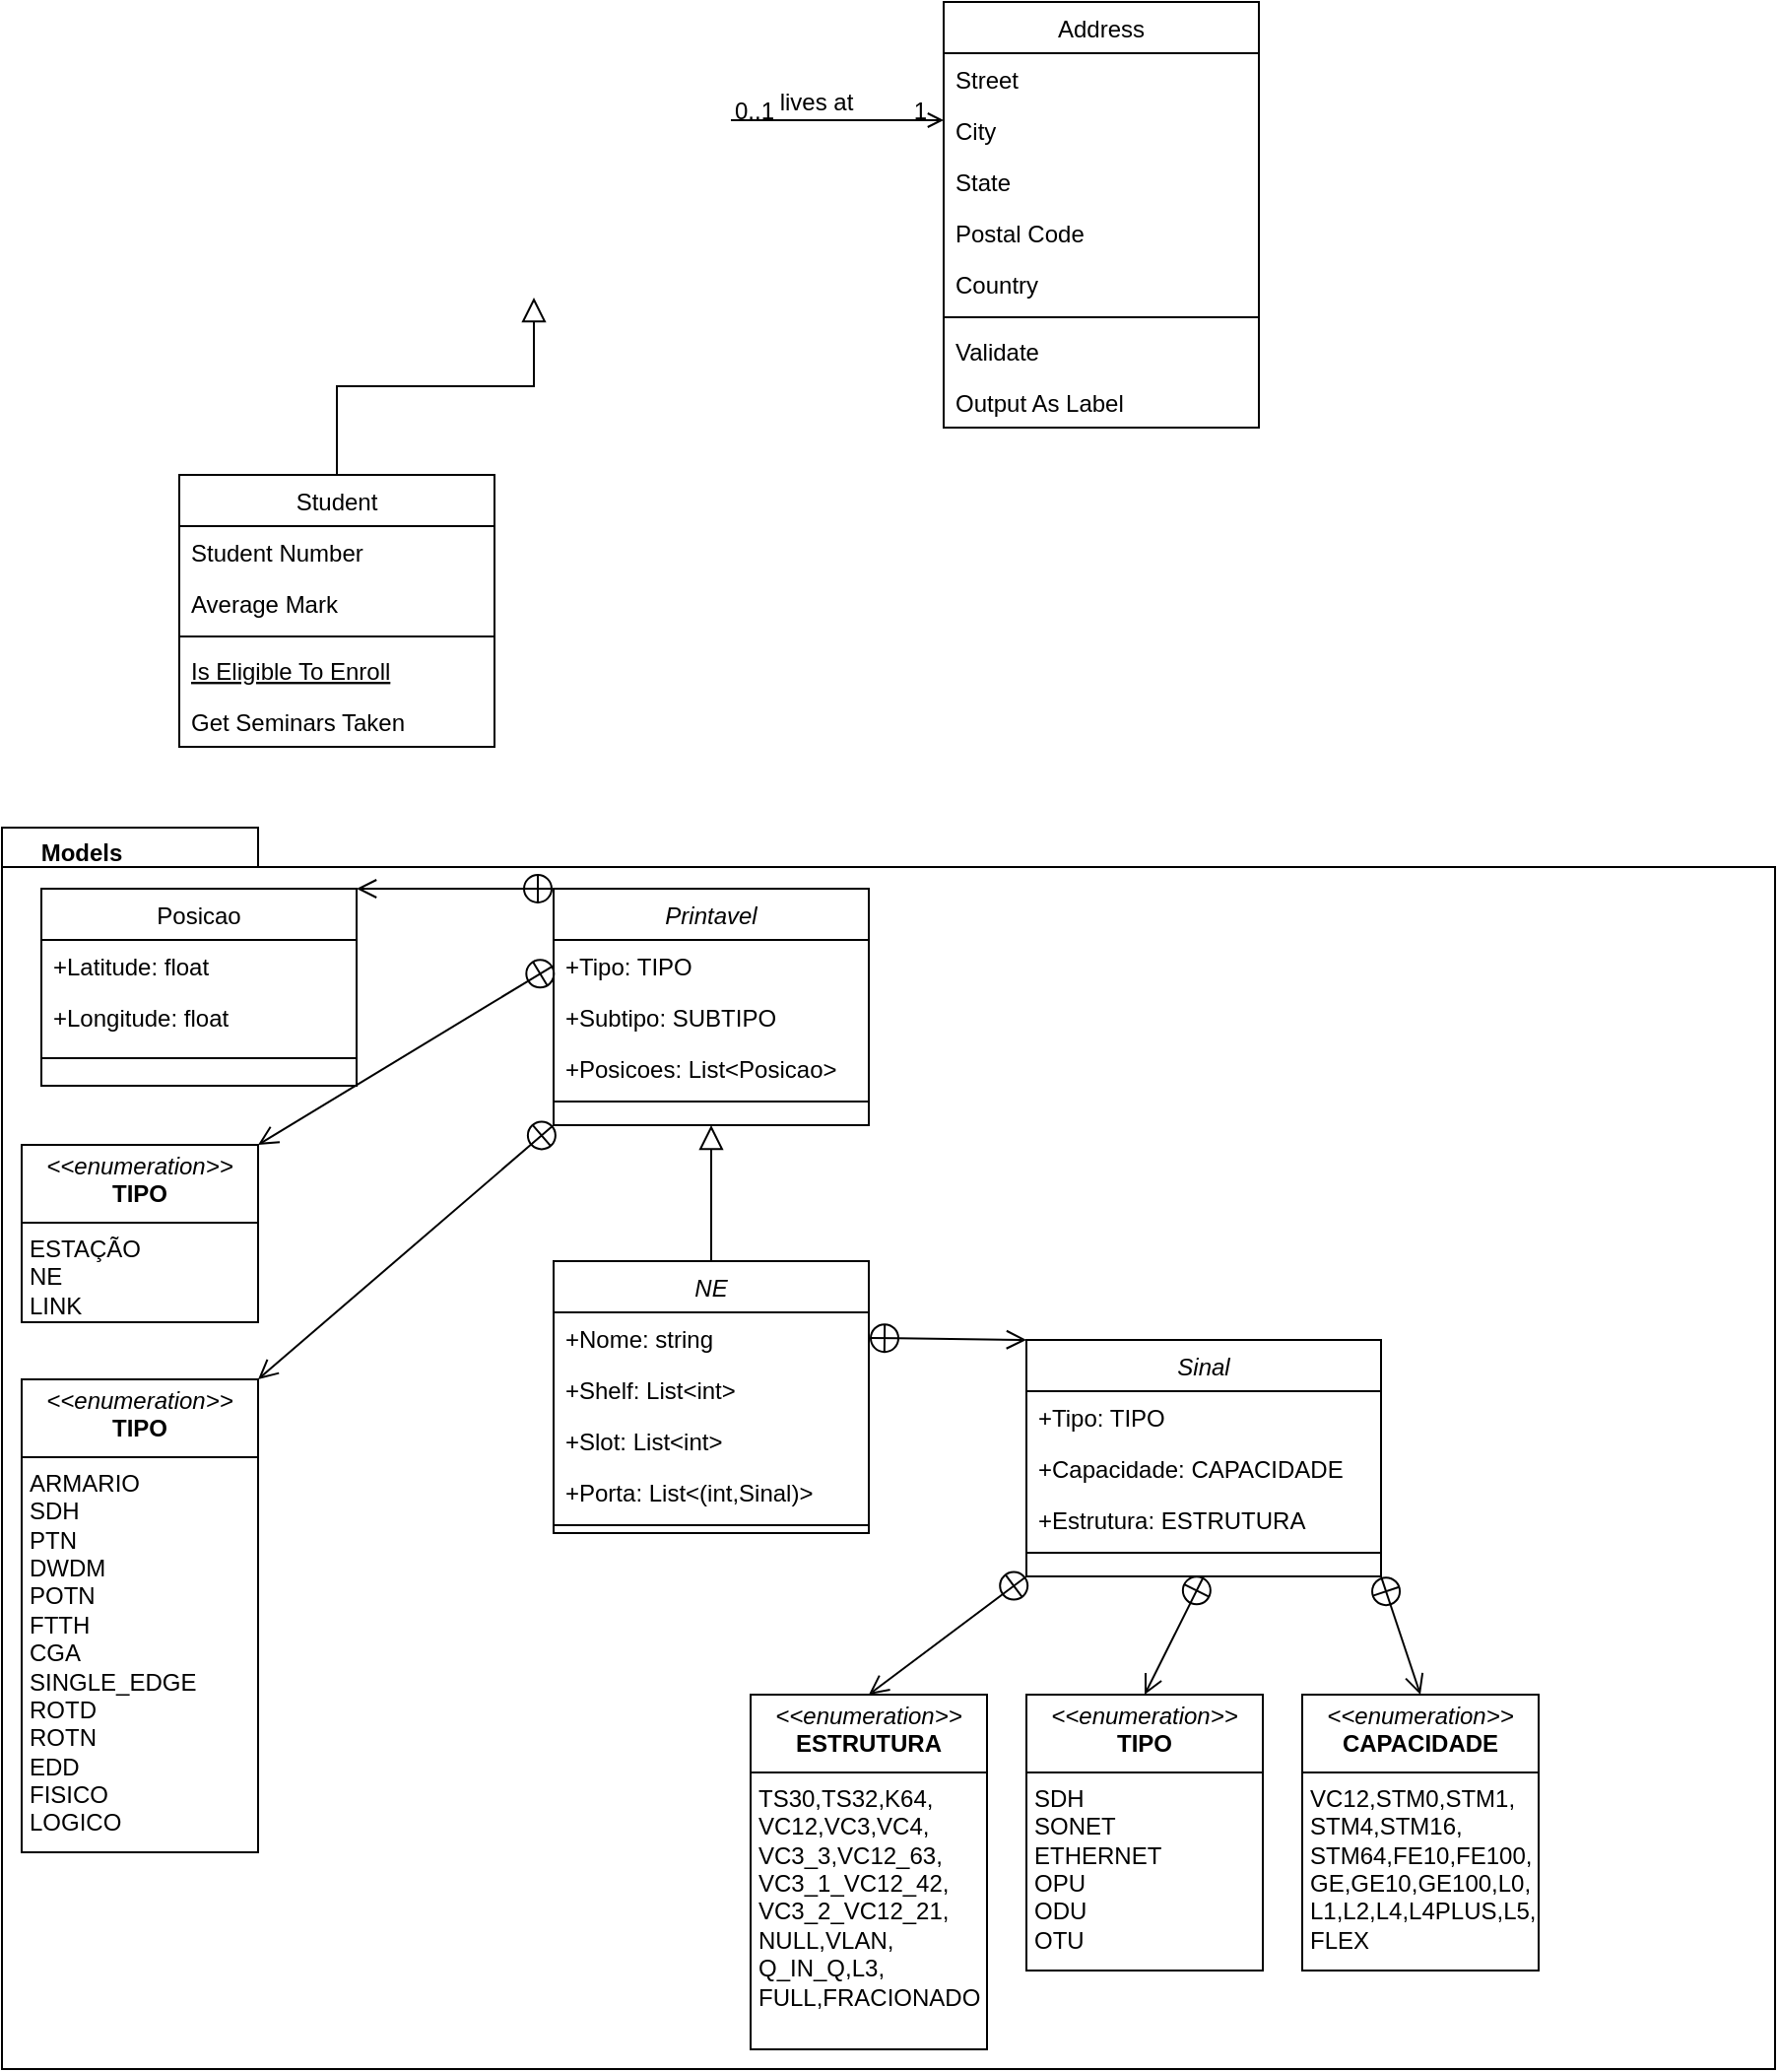 <mxfile version="24.7.8">
  <diagram id="C5RBs43oDa-KdzZeNtuy" name="Page-1">
    <mxGraphModel dx="880" dy="532" grid="1" gridSize="10" guides="1" tooltips="1" connect="1" arrows="1" fold="1" page="1" pageScale="1" pageWidth="827" pageHeight="1169" math="0" shadow="0">
      <root>
        <mxCell id="WIyWlLk6GJQsqaUBKTNV-0" />
        <mxCell id="WIyWlLk6GJQsqaUBKTNV-1" parent="WIyWlLk6GJQsqaUBKTNV-0" />
        <mxCell id="ETU6iYE1aBG3idVShDL6-16" value="" style="group" vertex="1" connectable="0" parent="WIyWlLk6GJQsqaUBKTNV-1">
          <mxGeometry x="30" y="539" width="900" height="630" as="geometry" />
        </mxCell>
        <mxCell id="ETU6iYE1aBG3idVShDL6-9" value="" style="shape=folder;fontStyle=1;spacingTop=10;tabWidth=130;tabHeight=20;tabPosition=left;html=1;whiteSpace=wrap;fontSize=12;" vertex="1" parent="ETU6iYE1aBG3idVShDL6-16">
          <mxGeometry width="900" height="630" as="geometry" />
        </mxCell>
        <mxCell id="ETU6iYE1aBG3idVShDL6-15" value="Models" style="text;align=center;fontStyle=1;verticalAlign=middle;spacingLeft=3;spacingRight=3;strokeColor=none;rotatable=0;points=[[0,0.5],[1,0.5]];portConstraint=eastwest;html=1;" vertex="1" parent="ETU6iYE1aBG3idVShDL6-16">
          <mxGeometry width="80" height="26" as="geometry" />
        </mxCell>
        <mxCell id="ETU6iYE1aBG3idVShDL6-17" value="NE" style="swimlane;fontStyle=2;align=center;verticalAlign=top;childLayout=stackLayout;horizontal=1;startSize=26;horizontalStack=0;resizeParent=1;resizeLast=0;collapsible=1;marginBottom=0;rounded=0;shadow=0;strokeWidth=1;" vertex="1" parent="ETU6iYE1aBG3idVShDL6-16">
          <mxGeometry x="280" y="220" width="160" height="138" as="geometry">
            <mxRectangle x="230" y="140" width="160" height="26" as="alternateBounds" />
          </mxGeometry>
        </mxCell>
        <mxCell id="ETU6iYE1aBG3idVShDL6-18" value="+Nome: string" style="text;align=left;verticalAlign=top;spacingLeft=4;spacingRight=4;overflow=hidden;rotatable=0;points=[[0,0.5],[1,0.5]];portConstraint=eastwest;" vertex="1" parent="ETU6iYE1aBG3idVShDL6-17">
          <mxGeometry y="26" width="160" height="26" as="geometry" />
        </mxCell>
        <mxCell id="ETU6iYE1aBG3idVShDL6-19" value="+Shelf: List&lt;int&gt;" style="text;align=left;verticalAlign=top;spacingLeft=4;spacingRight=4;overflow=hidden;rotatable=0;points=[[0,0.5],[1,0.5]];portConstraint=eastwest;rounded=0;shadow=0;html=0;" vertex="1" parent="ETU6iYE1aBG3idVShDL6-17">
          <mxGeometry y="52" width="160" height="26" as="geometry" />
        </mxCell>
        <mxCell id="ETU6iYE1aBG3idVShDL6-20" value="+Slot: List&lt;int&gt;" style="text;align=left;verticalAlign=top;spacingLeft=4;spacingRight=4;overflow=hidden;rotatable=0;points=[[0,0.5],[1,0.5]];portConstraint=eastwest;rounded=0;shadow=0;html=0;" vertex="1" parent="ETU6iYE1aBG3idVShDL6-17">
          <mxGeometry y="78" width="160" height="26" as="geometry" />
        </mxCell>
        <mxCell id="ETU6iYE1aBG3idVShDL6-22" value="+Porta: List&lt;(int,Sinal)&gt;" style="text;align=left;verticalAlign=top;spacingLeft=4;spacingRight=4;overflow=hidden;rotatable=0;points=[[0,0.5],[1,0.5]];portConstraint=eastwest;rounded=0;shadow=0;html=0;" vertex="1" parent="ETU6iYE1aBG3idVShDL6-17">
          <mxGeometry y="104" width="160" height="26" as="geometry" />
        </mxCell>
        <mxCell id="ETU6iYE1aBG3idVShDL6-21" value="" style="line;html=1;strokeWidth=1;align=left;verticalAlign=middle;spacingTop=-1;spacingLeft=3;spacingRight=3;rotatable=0;labelPosition=right;points=[];portConstraint=eastwest;" vertex="1" parent="ETU6iYE1aBG3idVShDL6-17">
          <mxGeometry y="130" width="160" height="8" as="geometry" />
        </mxCell>
        <mxCell id="ETU6iYE1aBG3idVShDL6-23" value="" style="endArrow=open;startArrow=circlePlus;endFill=0;startFill=0;endSize=8;html=1;rounded=0;exitX=1;exitY=0.5;exitDx=0;exitDy=0;entryX=0;entryY=0;entryDx=0;entryDy=0;" edge="1" parent="ETU6iYE1aBG3idVShDL6-16" source="ETU6iYE1aBG3idVShDL6-18" target="ETU6iYE1aBG3idVShDL6-24">
          <mxGeometry width="160" relative="1" as="geometry">
            <mxPoint x="370" y="210" as="sourcePoint" />
            <mxPoint x="610" y="290" as="targetPoint" />
          </mxGeometry>
        </mxCell>
        <mxCell id="ETU6iYE1aBG3idVShDL6-24" value="Sinal" style="swimlane;fontStyle=2;align=center;verticalAlign=top;childLayout=stackLayout;horizontal=1;startSize=26;horizontalStack=0;resizeParent=1;resizeLast=0;collapsible=1;marginBottom=0;rounded=0;shadow=0;strokeWidth=1;" vertex="1" parent="ETU6iYE1aBG3idVShDL6-16">
          <mxGeometry x="520" y="260" width="180" height="120" as="geometry">
            <mxRectangle x="230" y="140" width="160" height="26" as="alternateBounds" />
          </mxGeometry>
        </mxCell>
        <mxCell id="ETU6iYE1aBG3idVShDL6-25" value="+Tipo: TIPO" style="text;align=left;verticalAlign=top;spacingLeft=4;spacingRight=4;overflow=hidden;rotatable=0;points=[[0,0.5],[1,0.5]];portConstraint=eastwest;" vertex="1" parent="ETU6iYE1aBG3idVShDL6-24">
          <mxGeometry y="26" width="180" height="26" as="geometry" />
        </mxCell>
        <mxCell id="ETU6iYE1aBG3idVShDL6-26" value="+Capacidade: CAPACIDADE" style="text;align=left;verticalAlign=top;spacingLeft=4;spacingRight=4;overflow=hidden;rotatable=0;points=[[0,0.5],[1,0.5]];portConstraint=eastwest;rounded=0;shadow=0;html=0;" vertex="1" parent="ETU6iYE1aBG3idVShDL6-24">
          <mxGeometry y="52" width="180" height="26" as="geometry" />
        </mxCell>
        <mxCell id="ETU6iYE1aBG3idVShDL6-27" value="+Estrutura: ESTRUTURA" style="text;align=left;verticalAlign=top;spacingLeft=4;spacingRight=4;overflow=hidden;rotatable=0;points=[[0,0.5],[1,0.5]];portConstraint=eastwest;rounded=0;shadow=0;html=0;" vertex="1" parent="ETU6iYE1aBG3idVShDL6-24">
          <mxGeometry y="78" width="180" height="26" as="geometry" />
        </mxCell>
        <mxCell id="ETU6iYE1aBG3idVShDL6-29" value="" style="line;html=1;strokeWidth=1;align=left;verticalAlign=middle;spacingTop=-1;spacingLeft=3;spacingRight=3;rotatable=0;labelPosition=right;points=[];portConstraint=eastwest;" vertex="1" parent="ETU6iYE1aBG3idVShDL6-24">
          <mxGeometry y="104" width="180" height="8" as="geometry" />
        </mxCell>
        <mxCell id="ETU6iYE1aBG3idVShDL6-32" value="&lt;p style=&quot;margin:0px;margin-top:4px;text-align:center;&quot;&gt;&lt;i&gt;&amp;lt;&amp;lt;enumeration&amp;gt;&amp;gt;&lt;/i&gt;&lt;br&gt;&lt;b&gt;TIPO&lt;/b&gt;&lt;/p&gt;&lt;hr size=&quot;1&quot; style=&quot;border-style:solid;&quot;&gt;&lt;p style=&quot;margin:0px;margin-left:4px;&quot;&gt;SDH&lt;/p&gt;&lt;p style=&quot;margin:0px;margin-left:4px;&quot;&gt;SONET&lt;/p&gt;&lt;p style=&quot;margin:0px;margin-left:4px;&quot;&gt;ETHERNET&lt;/p&gt;&lt;p style=&quot;margin:0px;margin-left:4px;&quot;&gt;OPU&lt;/p&gt;&lt;p style=&quot;margin:0px;margin-left:4px;&quot;&gt;ODU&lt;/p&gt;&lt;p style=&quot;margin:0px;margin-left:4px;&quot;&gt;OTU&lt;/p&gt;" style="verticalAlign=top;align=left;overflow=fill;html=1;whiteSpace=wrap;" vertex="1" parent="ETU6iYE1aBG3idVShDL6-16">
          <mxGeometry x="520" y="440" width="120" height="140" as="geometry" />
        </mxCell>
        <mxCell id="ETU6iYE1aBG3idVShDL6-33" value="" style="endArrow=open;startArrow=circlePlus;endFill=0;startFill=0;endSize=8;html=1;rounded=0;exitX=0.5;exitY=1;exitDx=0;exitDy=0;entryX=0.5;entryY=0;entryDx=0;entryDy=0;" edge="1" parent="ETU6iYE1aBG3idVShDL6-16" source="ETU6iYE1aBG3idVShDL6-24" target="ETU6iYE1aBG3idVShDL6-32">
          <mxGeometry width="160" relative="1" as="geometry">
            <mxPoint x="450" y="269" as="sourcePoint" />
            <mxPoint x="530" y="270" as="targetPoint" />
          </mxGeometry>
        </mxCell>
        <mxCell id="ETU6iYE1aBG3idVShDL6-34" value="&lt;p style=&quot;margin:0px;margin-top:4px;text-align:center;&quot;&gt;&lt;i&gt;&amp;lt;&amp;lt;enumeration&amp;gt;&amp;gt;&lt;/i&gt;&lt;br&gt;&lt;b&gt;CAPACIDADE&lt;/b&gt;&lt;/p&gt;&lt;hr size=&quot;1&quot; style=&quot;border-style:solid;&quot;&gt;&lt;p style=&quot;margin:0px;margin-left:4px;&quot;&gt;VC12,STM0,STM1,&lt;/p&gt;&lt;p style=&quot;margin:0px;margin-left:4px;&quot;&gt;STM4,STM16,&lt;/p&gt;&lt;p style=&quot;margin:0px;margin-left:4px;&quot;&gt;STM64,FE10,FE100,&lt;/p&gt;&lt;p style=&quot;margin:0px;margin-left:4px;&quot;&gt;GE,GE10,GE100,L0,&lt;/p&gt;&lt;p style=&quot;margin:0px;margin-left:4px;&quot;&gt;L1,L2,L4,L4PLUS,L5,&lt;/p&gt;&lt;p style=&quot;margin:0px;margin-left:4px;&quot;&gt;FLEX&lt;br&gt;&lt;/p&gt;" style="verticalAlign=top;align=left;overflow=fill;html=1;whiteSpace=wrap;" vertex="1" parent="ETU6iYE1aBG3idVShDL6-16">
          <mxGeometry x="660" y="440" width="120" height="140" as="geometry" />
        </mxCell>
        <mxCell id="ETU6iYE1aBG3idVShDL6-55" value="&lt;p style=&quot;margin:0px;margin-top:4px;text-align:center;&quot;&gt;&lt;i&gt;&amp;lt;&amp;lt;enumeration&amp;gt;&amp;gt;&lt;/i&gt;&lt;br&gt;&lt;b&gt;ESTRUTURA&lt;/b&gt;&lt;/p&gt;&lt;hr size=&quot;1&quot; style=&quot;border-style:solid;&quot;&gt;&lt;p style=&quot;margin:0px;margin-left:4px;&quot;&gt;TS30,TS32,K64,&lt;/p&gt;&lt;p style=&quot;margin:0px;margin-left:4px;&quot;&gt;VC12,VC3,VC4,&lt;/p&gt;&lt;p style=&quot;margin:0px;margin-left:4px;&quot;&gt;VC3_3,VC12_63,&lt;/p&gt;&lt;p style=&quot;margin:0px;margin-left:4px;&quot;&gt;VC3_1_VC12_42,&lt;/p&gt;&lt;p style=&quot;margin:0px;margin-left:4px;&quot;&gt;VC3_2_VC12_21,&lt;/p&gt;&lt;p style=&quot;margin:0px;margin-left:4px;&quot;&gt;NULL,VLAN,&lt;/p&gt;&lt;p style=&quot;margin:0px;margin-left:4px;&quot;&gt;Q_IN_Q,L3,&lt;/p&gt;&lt;p style=&quot;margin:0px;margin-left:4px;&quot;&gt;FULL,FRACIONADO&lt;/p&gt;" style="verticalAlign=top;align=left;overflow=fill;html=1;whiteSpace=wrap;" vertex="1" parent="ETU6iYE1aBG3idVShDL6-16">
          <mxGeometry x="380" y="440" width="120" height="180" as="geometry" />
        </mxCell>
        <mxCell id="ETU6iYE1aBG3idVShDL6-56" value="" style="endArrow=open;startArrow=circlePlus;endFill=0;startFill=0;endSize=8;html=1;rounded=0;exitX=0;exitY=1;exitDx=0;exitDy=0;entryX=0.5;entryY=0;entryDx=0;entryDy=0;" edge="1" parent="ETU6iYE1aBG3idVShDL6-16" source="ETU6iYE1aBG3idVShDL6-24" target="ETU6iYE1aBG3idVShDL6-55">
          <mxGeometry width="160" relative="1" as="geometry">
            <mxPoint x="620" y="390" as="sourcePoint" />
            <mxPoint x="590" y="450" as="targetPoint" />
          </mxGeometry>
        </mxCell>
        <mxCell id="ETU6iYE1aBG3idVShDL6-35" value="" style="endArrow=open;startArrow=circlePlus;endFill=0;startFill=0;endSize=8;html=1;rounded=0;entryX=0.5;entryY=0;entryDx=0;entryDy=0;exitX=1;exitY=1;exitDx=0;exitDy=0;" edge="1" parent="ETU6iYE1aBG3idVShDL6-16" source="ETU6iYE1aBG3idVShDL6-24" target="ETU6iYE1aBG3idVShDL6-34">
          <mxGeometry width="160" relative="1" as="geometry">
            <mxPoint x="610" y="380" as="sourcePoint" />
            <mxPoint x="590" y="450" as="targetPoint" />
          </mxGeometry>
        </mxCell>
        <mxCell id="ETU6iYE1aBG3idVShDL6-84" value="&lt;p style=&quot;margin:0px;margin-top:4px;text-align:center;&quot;&gt;&lt;i&gt;&amp;lt;&amp;lt;enumeration&amp;gt;&amp;gt;&lt;/i&gt;&lt;br&gt;&lt;b&gt;TIPO&lt;/b&gt;&lt;/p&gt;&lt;hr size=&quot;1&quot; style=&quot;border-style:solid;&quot;&gt;&lt;p style=&quot;margin:0px;margin-left:4px;&quot;&gt;ESTAÇÃO&lt;/p&gt;&lt;p style=&quot;margin:0px;margin-left:4px;&quot;&gt;&lt;span style=&quot;background-color: initial;&quot;&gt;NE&lt;/span&gt;&lt;/p&gt;&lt;p style=&quot;margin:0px;margin-left:4px;&quot;&gt;&lt;span style=&quot;background-color: initial;&quot;&gt;LINK&lt;/span&gt;&lt;/p&gt;" style="verticalAlign=top;align=left;overflow=fill;html=1;whiteSpace=wrap;" vertex="1" parent="ETU6iYE1aBG3idVShDL6-16">
          <mxGeometry x="10" y="161" width="120" height="90" as="geometry" />
        </mxCell>
        <mxCell id="ETU6iYE1aBG3idVShDL6-86" value="&lt;p style=&quot;margin:0px;margin-top:4px;text-align:center;&quot;&gt;&lt;i&gt;&amp;lt;&amp;lt;enumeration&amp;gt;&amp;gt;&lt;/i&gt;&lt;br&gt;&lt;b&gt;TIPO&lt;/b&gt;&lt;/p&gt;&lt;hr size=&quot;1&quot; style=&quot;border-style:solid;&quot;&gt;&lt;p style=&quot;margin:0px;margin-left:4px;&quot;&gt;ARMARIO&lt;/p&gt;&lt;p style=&quot;margin:0px;margin-left:4px;&quot;&gt;SDH&lt;/p&gt;&lt;p style=&quot;margin:0px;margin-left:4px;&quot;&gt;PTN&lt;/p&gt;&lt;p style=&quot;margin:0px;margin-left:4px;&quot;&gt;DWDM&lt;/p&gt;&lt;p style=&quot;margin:0px;margin-left:4px;&quot;&gt;POTN&lt;/p&gt;&lt;p style=&quot;margin:0px;margin-left:4px;&quot;&gt;FTTH&lt;/p&gt;&lt;p style=&quot;margin:0px;margin-left:4px;&quot;&gt;CGA&lt;/p&gt;&lt;p style=&quot;margin:0px;margin-left:4px;&quot;&gt;SINGLE_EDGE&lt;/p&gt;&lt;p style=&quot;margin:0px;margin-left:4px;&quot;&gt;ROTD&lt;/p&gt;&lt;p style=&quot;margin:0px;margin-left:4px;&quot;&gt;ROTN&lt;/p&gt;&lt;p style=&quot;margin:0px;margin-left:4px;&quot;&gt;EDD&lt;/p&gt;&lt;p style=&quot;margin:0px;margin-left:4px;&quot;&gt;FISICO&lt;/p&gt;&lt;p style=&quot;margin:0px;margin-left:4px;&quot;&gt;LOGICO&lt;/p&gt;" style="verticalAlign=top;align=left;overflow=fill;html=1;whiteSpace=wrap;" vertex="1" parent="ETU6iYE1aBG3idVShDL6-16">
          <mxGeometry x="10" y="280" width="120" height="240" as="geometry" />
        </mxCell>
        <mxCell id="ETU6iYE1aBG3idVShDL6-0" value="Posicao" style="swimlane;fontStyle=0;align=center;verticalAlign=top;childLayout=stackLayout;horizontal=1;startSize=26;horizontalStack=0;resizeParent=1;resizeLast=0;collapsible=1;marginBottom=0;rounded=0;shadow=0;strokeWidth=1;" vertex="1" parent="ETU6iYE1aBG3idVShDL6-16">
          <mxGeometry x="20" y="31" width="160" height="100" as="geometry">
            <mxRectangle x="340" y="380" width="170" height="26" as="alternateBounds" />
          </mxGeometry>
        </mxCell>
        <mxCell id="ETU6iYE1aBG3idVShDL6-3" value="+Latitude: float" style="text;align=left;verticalAlign=top;spacingLeft=4;spacingRight=4;overflow=hidden;rotatable=0;points=[[0,0.5],[1,0.5]];portConstraint=eastwest;" vertex="1" parent="ETU6iYE1aBG3idVShDL6-0">
          <mxGeometry y="26" width="160" height="26" as="geometry" />
        </mxCell>
        <mxCell id="ETU6iYE1aBG3idVShDL6-1" value="+Longitude: float" style="text;align=left;verticalAlign=top;spacingLeft=4;spacingRight=4;overflow=hidden;rotatable=0;points=[[0,0.5],[1,0.5]];portConstraint=eastwest;" vertex="1" parent="ETU6iYE1aBG3idVShDL6-0">
          <mxGeometry y="52" width="160" height="26" as="geometry" />
        </mxCell>
        <mxCell id="ETU6iYE1aBG3idVShDL6-2" value="" style="line;html=1;strokeWidth=1;align=left;verticalAlign=middle;spacingTop=-1;spacingLeft=3;spacingRight=3;rotatable=0;labelPosition=right;points=[];portConstraint=eastwest;" vertex="1" parent="ETU6iYE1aBG3idVShDL6-0">
          <mxGeometry y="78" width="160" height="16" as="geometry" />
        </mxCell>
        <mxCell id="zkfFHV4jXpPFQw0GAbJ--0" value="Printavel" style="swimlane;fontStyle=2;align=center;verticalAlign=top;childLayout=stackLayout;horizontal=1;startSize=26;horizontalStack=0;resizeParent=1;resizeLast=0;collapsible=1;marginBottom=0;rounded=0;shadow=0;strokeWidth=1;" parent="WIyWlLk6GJQsqaUBKTNV-1" vertex="1">
          <mxGeometry x="310" y="570" width="160" height="120" as="geometry">
            <mxRectangle x="230" y="140" width="160" height="26" as="alternateBounds" />
          </mxGeometry>
        </mxCell>
        <mxCell id="zkfFHV4jXpPFQw0GAbJ--1" value="+Tipo: TIPO" style="text;align=left;verticalAlign=top;spacingLeft=4;spacingRight=4;overflow=hidden;rotatable=0;points=[[0,0.5],[1,0.5]];portConstraint=eastwest;" parent="zkfFHV4jXpPFQw0GAbJ--0" vertex="1">
          <mxGeometry y="26" width="160" height="26" as="geometry" />
        </mxCell>
        <mxCell id="zkfFHV4jXpPFQw0GAbJ--2" value="+Subtipo: SUBTIPO" style="text;align=left;verticalAlign=top;spacingLeft=4;spacingRight=4;overflow=hidden;rotatable=0;points=[[0,0.5],[1,0.5]];portConstraint=eastwest;rounded=0;shadow=0;html=0;" parent="zkfFHV4jXpPFQw0GAbJ--0" vertex="1">
          <mxGeometry y="52" width="160" height="26" as="geometry" />
        </mxCell>
        <mxCell id="zkfFHV4jXpPFQw0GAbJ--3" value="+Posicoes: List&lt;Posicao&gt;" style="text;align=left;verticalAlign=top;spacingLeft=4;spacingRight=4;overflow=hidden;rotatable=0;points=[[0,0.5],[1,0.5]];portConstraint=eastwest;rounded=0;shadow=0;html=0;" parent="zkfFHV4jXpPFQw0GAbJ--0" vertex="1">
          <mxGeometry y="78" width="160" height="26" as="geometry" />
        </mxCell>
        <mxCell id="zkfFHV4jXpPFQw0GAbJ--4" value="" style="line;html=1;strokeWidth=1;align=left;verticalAlign=middle;spacingTop=-1;spacingLeft=3;spacingRight=3;rotatable=0;labelPosition=right;points=[];portConstraint=eastwest;" parent="zkfFHV4jXpPFQw0GAbJ--0" vertex="1">
          <mxGeometry y="104" width="160" height="8" as="geometry" />
        </mxCell>
        <mxCell id="zkfFHV4jXpPFQw0GAbJ--6" value="Student" style="swimlane;fontStyle=0;align=center;verticalAlign=top;childLayout=stackLayout;horizontal=1;startSize=26;horizontalStack=0;resizeParent=1;resizeLast=0;collapsible=1;marginBottom=0;rounded=0;shadow=0;strokeWidth=1;" parent="WIyWlLk6GJQsqaUBKTNV-1" vertex="1">
          <mxGeometry x="120" y="360" width="160" height="138" as="geometry">
            <mxRectangle x="130" y="380" width="160" height="26" as="alternateBounds" />
          </mxGeometry>
        </mxCell>
        <mxCell id="zkfFHV4jXpPFQw0GAbJ--7" value="Student Number" style="text;align=left;verticalAlign=top;spacingLeft=4;spacingRight=4;overflow=hidden;rotatable=0;points=[[0,0.5],[1,0.5]];portConstraint=eastwest;" parent="zkfFHV4jXpPFQw0GAbJ--6" vertex="1">
          <mxGeometry y="26" width="160" height="26" as="geometry" />
        </mxCell>
        <mxCell id="zkfFHV4jXpPFQw0GAbJ--8" value="Average Mark" style="text;align=left;verticalAlign=top;spacingLeft=4;spacingRight=4;overflow=hidden;rotatable=0;points=[[0,0.5],[1,0.5]];portConstraint=eastwest;rounded=0;shadow=0;html=0;" parent="zkfFHV4jXpPFQw0GAbJ--6" vertex="1">
          <mxGeometry y="52" width="160" height="26" as="geometry" />
        </mxCell>
        <mxCell id="zkfFHV4jXpPFQw0GAbJ--9" value="" style="line;html=1;strokeWidth=1;align=left;verticalAlign=middle;spacingTop=-1;spacingLeft=3;spacingRight=3;rotatable=0;labelPosition=right;points=[];portConstraint=eastwest;" parent="zkfFHV4jXpPFQw0GAbJ--6" vertex="1">
          <mxGeometry y="78" width="160" height="8" as="geometry" />
        </mxCell>
        <mxCell id="zkfFHV4jXpPFQw0GAbJ--10" value="Is Eligible To Enroll" style="text;align=left;verticalAlign=top;spacingLeft=4;spacingRight=4;overflow=hidden;rotatable=0;points=[[0,0.5],[1,0.5]];portConstraint=eastwest;fontStyle=4" parent="zkfFHV4jXpPFQw0GAbJ--6" vertex="1">
          <mxGeometry y="86" width="160" height="26" as="geometry" />
        </mxCell>
        <mxCell id="zkfFHV4jXpPFQw0GAbJ--11" value="Get Seminars Taken" style="text;align=left;verticalAlign=top;spacingLeft=4;spacingRight=4;overflow=hidden;rotatable=0;points=[[0,0.5],[1,0.5]];portConstraint=eastwest;" parent="zkfFHV4jXpPFQw0GAbJ--6" vertex="1">
          <mxGeometry y="112" width="160" height="26" as="geometry" />
        </mxCell>
        <mxCell id="zkfFHV4jXpPFQw0GAbJ--12" value="" style="endArrow=block;endSize=10;endFill=0;shadow=0;strokeWidth=1;rounded=0;curved=0;edgeStyle=elbowEdgeStyle;elbow=vertical;" parent="WIyWlLk6GJQsqaUBKTNV-1" source="zkfFHV4jXpPFQw0GAbJ--6" edge="1">
          <mxGeometry width="160" relative="1" as="geometry">
            <mxPoint x="200" y="203" as="sourcePoint" />
            <mxPoint x="300" y="270" as="targetPoint" />
          </mxGeometry>
        </mxCell>
        <mxCell id="zkfFHV4jXpPFQw0GAbJ--16" value="" style="endArrow=block;endSize=10;endFill=0;shadow=0;strokeWidth=1;rounded=0;curved=0;edgeStyle=elbowEdgeStyle;elbow=vertical;entryX=0.5;entryY=1;entryDx=0;entryDy=0;exitX=0.5;exitY=0;exitDx=0;exitDy=0;" parent="WIyWlLk6GJQsqaUBKTNV-1" source="ETU6iYE1aBG3idVShDL6-17" target="zkfFHV4jXpPFQw0GAbJ--0" edge="1">
          <mxGeometry width="160" relative="1" as="geometry">
            <mxPoint x="210" y="373" as="sourcePoint" />
            <mxPoint x="300" y="270" as="targetPoint" />
          </mxGeometry>
        </mxCell>
        <mxCell id="zkfFHV4jXpPFQw0GAbJ--17" value="Address" style="swimlane;fontStyle=0;align=center;verticalAlign=top;childLayout=stackLayout;horizontal=1;startSize=26;horizontalStack=0;resizeParent=1;resizeLast=0;collapsible=1;marginBottom=0;rounded=0;shadow=0;strokeWidth=1;" parent="WIyWlLk6GJQsqaUBKTNV-1" vertex="1">
          <mxGeometry x="508" y="120" width="160" height="216" as="geometry">
            <mxRectangle x="550" y="140" width="160" height="26" as="alternateBounds" />
          </mxGeometry>
        </mxCell>
        <mxCell id="zkfFHV4jXpPFQw0GAbJ--18" value="Street" style="text;align=left;verticalAlign=top;spacingLeft=4;spacingRight=4;overflow=hidden;rotatable=0;points=[[0,0.5],[1,0.5]];portConstraint=eastwest;" parent="zkfFHV4jXpPFQw0GAbJ--17" vertex="1">
          <mxGeometry y="26" width="160" height="26" as="geometry" />
        </mxCell>
        <mxCell id="zkfFHV4jXpPFQw0GAbJ--19" value="City" style="text;align=left;verticalAlign=top;spacingLeft=4;spacingRight=4;overflow=hidden;rotatable=0;points=[[0,0.5],[1,0.5]];portConstraint=eastwest;rounded=0;shadow=0;html=0;" parent="zkfFHV4jXpPFQw0GAbJ--17" vertex="1">
          <mxGeometry y="52" width="160" height="26" as="geometry" />
        </mxCell>
        <mxCell id="zkfFHV4jXpPFQw0GAbJ--20" value="State" style="text;align=left;verticalAlign=top;spacingLeft=4;spacingRight=4;overflow=hidden;rotatable=0;points=[[0,0.5],[1,0.5]];portConstraint=eastwest;rounded=0;shadow=0;html=0;" parent="zkfFHV4jXpPFQw0GAbJ--17" vertex="1">
          <mxGeometry y="78" width="160" height="26" as="geometry" />
        </mxCell>
        <mxCell id="zkfFHV4jXpPFQw0GAbJ--21" value="Postal Code" style="text;align=left;verticalAlign=top;spacingLeft=4;spacingRight=4;overflow=hidden;rotatable=0;points=[[0,0.5],[1,0.5]];portConstraint=eastwest;rounded=0;shadow=0;html=0;" parent="zkfFHV4jXpPFQw0GAbJ--17" vertex="1">
          <mxGeometry y="104" width="160" height="26" as="geometry" />
        </mxCell>
        <mxCell id="zkfFHV4jXpPFQw0GAbJ--22" value="Country" style="text;align=left;verticalAlign=top;spacingLeft=4;spacingRight=4;overflow=hidden;rotatable=0;points=[[0,0.5],[1,0.5]];portConstraint=eastwest;rounded=0;shadow=0;html=0;" parent="zkfFHV4jXpPFQw0GAbJ--17" vertex="1">
          <mxGeometry y="130" width="160" height="26" as="geometry" />
        </mxCell>
        <mxCell id="zkfFHV4jXpPFQw0GAbJ--23" value="" style="line;html=1;strokeWidth=1;align=left;verticalAlign=middle;spacingTop=-1;spacingLeft=3;spacingRight=3;rotatable=0;labelPosition=right;points=[];portConstraint=eastwest;" parent="zkfFHV4jXpPFQw0GAbJ--17" vertex="1">
          <mxGeometry y="156" width="160" height="8" as="geometry" />
        </mxCell>
        <mxCell id="zkfFHV4jXpPFQw0GAbJ--24" value="Validate" style="text;align=left;verticalAlign=top;spacingLeft=4;spacingRight=4;overflow=hidden;rotatable=0;points=[[0,0.5],[1,0.5]];portConstraint=eastwest;" parent="zkfFHV4jXpPFQw0GAbJ--17" vertex="1">
          <mxGeometry y="164" width="160" height="26" as="geometry" />
        </mxCell>
        <mxCell id="zkfFHV4jXpPFQw0GAbJ--25" value="Output As Label" style="text;align=left;verticalAlign=top;spacingLeft=4;spacingRight=4;overflow=hidden;rotatable=0;points=[[0,0.5],[1,0.5]];portConstraint=eastwest;" parent="zkfFHV4jXpPFQw0GAbJ--17" vertex="1">
          <mxGeometry y="190" width="160" height="26" as="geometry" />
        </mxCell>
        <mxCell id="zkfFHV4jXpPFQw0GAbJ--26" value="" style="endArrow=open;shadow=0;strokeWidth=1;rounded=0;curved=0;endFill=1;edgeStyle=elbowEdgeStyle;elbow=vertical;" parent="WIyWlLk6GJQsqaUBKTNV-1" target="zkfFHV4jXpPFQw0GAbJ--17" edge="1">
          <mxGeometry x="0.5" y="41" relative="1" as="geometry">
            <mxPoint x="400" y="180" as="sourcePoint" />
            <mxPoint x="540" y="192" as="targetPoint" />
            <mxPoint x="-40" y="32" as="offset" />
          </mxGeometry>
        </mxCell>
        <mxCell id="zkfFHV4jXpPFQw0GAbJ--27" value="0..1" style="resizable=0;align=left;verticalAlign=bottom;labelBackgroundColor=none;fontSize=12;" parent="zkfFHV4jXpPFQw0GAbJ--26" connectable="0" vertex="1">
          <mxGeometry x="-1" relative="1" as="geometry">
            <mxPoint y="4" as="offset" />
          </mxGeometry>
        </mxCell>
        <mxCell id="zkfFHV4jXpPFQw0GAbJ--28" value="1" style="resizable=0;align=right;verticalAlign=bottom;labelBackgroundColor=none;fontSize=12;" parent="zkfFHV4jXpPFQw0GAbJ--26" connectable="0" vertex="1">
          <mxGeometry x="1" relative="1" as="geometry">
            <mxPoint x="-7" y="4" as="offset" />
          </mxGeometry>
        </mxCell>
        <mxCell id="zkfFHV4jXpPFQw0GAbJ--29" value="lives at" style="text;html=1;resizable=0;points=[];;align=center;verticalAlign=middle;labelBackgroundColor=none;rounded=0;shadow=0;strokeWidth=1;fontSize=12;" parent="zkfFHV4jXpPFQw0GAbJ--26" vertex="1" connectable="0">
          <mxGeometry x="0.5" y="49" relative="1" as="geometry">
            <mxPoint x="-38" y="40" as="offset" />
          </mxGeometry>
        </mxCell>
        <mxCell id="ETU6iYE1aBG3idVShDL6-57" value="" style="endArrow=open;startArrow=circlePlus;endFill=0;startFill=0;endSize=8;html=1;rounded=0;exitX=0;exitY=0;exitDx=0;exitDy=0;entryX=1;entryY=0;entryDx=0;entryDy=0;" edge="1" parent="WIyWlLk6GJQsqaUBKTNV-1" target="ETU6iYE1aBG3idVShDL6-0" source="zkfFHV4jXpPFQw0GAbJ--0">
          <mxGeometry width="160" relative="1" as="geometry">
            <mxPoint x="490" y="570" as="sourcePoint" />
            <mxPoint x="660" y="601" as="targetPoint" />
          </mxGeometry>
        </mxCell>
        <mxCell id="ETU6iYE1aBG3idVShDL6-85" value="" style="endArrow=open;startArrow=circlePlus;endFill=0;startFill=0;endSize=8;html=1;rounded=0;exitX=0;exitY=0.5;exitDx=0;exitDy=0;entryX=1;entryY=0;entryDx=0;entryDy=0;" edge="1" parent="WIyWlLk6GJQsqaUBKTNV-1" source="zkfFHV4jXpPFQw0GAbJ--1" target="ETU6iYE1aBG3idVShDL6-84">
          <mxGeometry width="160" relative="1" as="geometry">
            <mxPoint x="320" y="580" as="sourcePoint" />
            <mxPoint x="210" y="580" as="targetPoint" />
          </mxGeometry>
        </mxCell>
        <mxCell id="ETU6iYE1aBG3idVShDL6-87" value="" style="endArrow=open;startArrow=circlePlus;endFill=0;startFill=0;endSize=8;html=1;rounded=0;exitX=0;exitY=1;exitDx=0;exitDy=0;entryX=1;entryY=0;entryDx=0;entryDy=0;" edge="1" parent="WIyWlLk6GJQsqaUBKTNV-1" source="zkfFHV4jXpPFQw0GAbJ--0" target="ETU6iYE1aBG3idVShDL6-86">
          <mxGeometry width="160" relative="1" as="geometry">
            <mxPoint x="320" y="619" as="sourcePoint" />
            <mxPoint x="170" y="700" as="targetPoint" />
          </mxGeometry>
        </mxCell>
      </root>
    </mxGraphModel>
  </diagram>
</mxfile>
